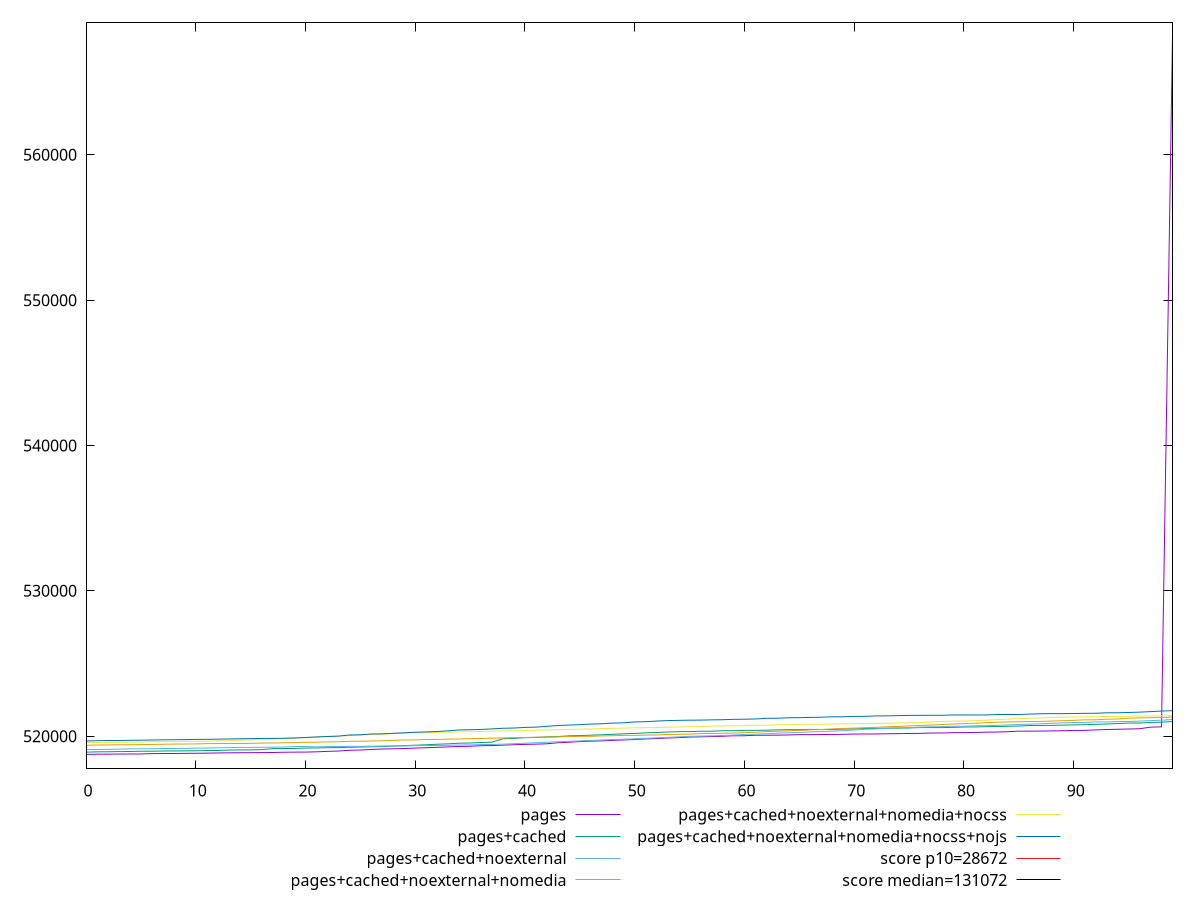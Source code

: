 reset

$pages <<EOF
0 518749.85381727194
1 518765.28665910155
2 518766.9918595981
3 518773.6317448014
4 518778.320829609
5 518781.92858647584
6 518803.475445298
7 518810.4542045314
8 518813.1967161313
9 518820.8350570686
10 518828.31382258696
11 518835.7908457092
12 518848.4104661313
13 518858.6950842645
14 518864.22660028713
15 518867.5128943979
16 518875.6716258535
17 518880.489704609
18 518899.21588132373
19 518905.58878092025
20 518909.06888116855
21 518927.68227257923
22 518958.4470132682
23 518982.2766243793
24 519033.5923126164
25 519051.1630271571
26 519088.38795600564
27 519121.56232037564
28 519136.6262230757
29 519154.83967993484
30 519186.3661397424
31 519209.7755595128
32 519236.1465719275
33 519266.97051776847
34 519295.4372137648
35 519313.113101257
36 519348.17476932035
37 519359.0862708722
38 519386.15923075733
39 519418.0890425202
40 519438.45446834265
41 519454.86946686846
42 519480.637685987
43 519552.95461033523
44 519584.7128049349
45 519633.9691628647
46 519662.08935878344
47 519680.7945964463
48 519717.51660265366
49 519744.01849619806
50 519777.74384652387
51 519813.64182945376
52 519841.8044776537
53 519876.730945298
54 519904.33423549036
55 519943.5537277313
56 519959.6578559125
57 519978.2648635165
58 519997.1741412167
59 520032.9797925202
60 520034.1829051832
61 520067.5034747052
62 520067.75558573875
63 520074.67030493484
64 520088.6025749535
65 520110.3256489758
66 520110.59886506834
67 520117.51917535695
68 520122.6117632682
69 520132.4653248759
70 520150.77637740533
71 520154.3916397424
72 520154.54969840165
73 520170.6892399907
74 520177.61782642774
75 520191.37541449413
76 520194.3954021571
77 520221.9258279795
78 520223.49580943515
79 520244.959156735
80 520247.1712354904
81 520262.21384970524
82 520280.0163527313
83 520287.2771984016
84 520314.3738633613
85 520348.5212261795
86 520349.1423850093
87 520353.8945286313
88 520365.7534885941
89 520379.9377015053
90 520397.1802277313
91 520401.6405117164
92 520435.8745688237
93 520461.21075845754
94 520479.0504021571
95 520495.2311443979
96 520516.25961491314
97 520625.69188826816
98 520645.8412029795
99 568125.7869299348
EOF

$pagesCached <<EOF
0 518902.62528705
1 518926.90992756834
2 518931.9823451273
3 518944.9173674348
4 518949.0154646571
5 518966.25664350565
6 518971.18519529793
7 518983.4695301832
8 518987.0421220128
9 518992.36553099786
10 519000.49154252023
11 519017.09078018315
12 519017.9327738982
13 519048.5700170314
14 519055.3031922719
15 519062.49175003887
16 519073.48357495345
17 519150.32536654256
18 519153.6955887648
19 519161.2522091869
20 519187.9400549349
21 519195.0191596835
22 519212.0180378647
23 519216.5034082868
24 519240.07815673505
25 519254.36862895725
26 519274.4353665426
27 519286.5343698014
28 519326.88961654255
29 519352.0305949721
30 519383.48735878343
31 519413.35505493486
32 519451.1160147424
33 519476.9770069833
34 519519.63923696463
35 519533.02321229054
36 519565.78181098704
37 519595.3323635941
38 519826.70828320924
39 519851.1093680944
40 519900.2723156425
41 519916.2809809125
42 519952.5990162943
43 519979.4417091869
44 520025.9372399131
45 520046.7857122906
46 520072.96968761645
47 520099.73163826816
48 520130.5516289572
49 520169.0555456239
50 520194.3970332093
51 520228.25994832406
52 520257.7397276537
53 520291.2895951273
54 520313.7766274054
55 520316.0511135941
56 520344.83550543146
57 520345.92630322784
58 520379.408829609
59 520380.1722216015
60 520402.86610117945
61 520406.10899782745
62 520416.944425357
63 520440.06229096843
64 520451.201500776
65 520451.33938811306
66 520470.32748091256
67 520472.2969158908
68 520472.4289469275
69 520495.21846849786
70 520501.185310987
71 520527.0576798573
72 520535.7822569833
73 520558.8250255277
74 520561.7343635941
75 520570.95952234644
76 520593.77269537555
77 520594.48563974246
78 520595.02846229053
79 520611.1764514278
80 520633.5723049349
81 520639.0888743793
82 520657.332147424
83 520671.34922765364
84 520686.31432029797
85 520700.28220313473
86 520732.099519398
87 520732.25536964624
88 520747.53682495345
89 520764.602752483
90 520781.7809529795
91 520794.9739869647
92 520814.9429036313
93 520843.50821229053
94 520874.666810987
95 520904.7323989758
96 520908.77175543143
97 520950.8937909684
98 520967.3718758535
99 521013.05215828685
EOF

$pagesCachedNoexternal <<EOF
0 519080.27285567974
1 519086.44766678306
2 519097.46856180177
3 519110.67681498296
4 519133.64492217574
5 519135.46370297956
6 519138.8704021571
7 519153.2741651537
8 519159.8984121276
9 519165.96903328685
10 519182.999502483
11 519186.7229114681
12 519203.7896220128
13 519214.31191367947
14 519232.15696686844
15 519235.2974869647
16 519237.7722161313
17 519253.5719399054
18 519254.49606335355
19 519270.1188882682
20 519270.1950695609
21 519271.94239587215
22 519286.63462496124
23 519296.90692209813
24 519301.9919636872
25 519304.6772639277
26 519313.9031868793
27 519329.6443511794
28 519331.6972170237
29 519332.12184726103
30 519352.41783271264
31 519359.3650386018
32 519362.5026705463
33 519377.0378387648
34 519397.1887925202
35 519404.19966899446
36 519429.93088826817
37 519433.94866604597
38 519458.5087122906
39 519484.1692662943
40 519522.43037895724
41 519552.17198696465
42 519587.1333789572
43 519618.9560425202
44 519649.35924162023
45 519676.91448836133
46 519705.4009776537
47 519739.1657216015
48 519776.1060918684
49 519798.2704036313
50 519822.2560549349
51 519857.39598696464
52 519889.173810987
53 519924.81289897586
54 519958.2740116388
55 519993.6696443204
56 520013.0329993793
57 520026.6723836127
58 520050.21678646805
59 520079.8132816574
60 520122.87439432036
61 520141.83970297955
62 520172.3999776537
63 520206.37031424587
64 520242.82919832406
65 520262.68807635014
66 520297.03862895723
67 520323.4181289572
68 520349.98455493484
69 520385.72728026076
70 520426.4464329609
71 520477.02488826815
72 520506.5756536313
73 520533.35726784606
74 520569.52046229056
75 520586.6853327126
76 520629.95659031655
77 520651.2240316574
78 520659.35919995344
79 520682.575445298
80 520690.5043327127
81 520721.061156735
82 520726.2935255277
83 520748.4982400683
84 520775.7132476723
85 520810.3334036313
86 520833.755426676
87 520861.69508729054
88 520887.5095362353
89 520921.139577902
90 520943.3293511794
91 520948.4622478275
92 520982.27171229053
93 520986.3223234017
94 521005.580077902
95 521014.87618598697
96 521041.0141706239
97 521075.7131459497
98 521101.7620888424
99 521148.86503320927
EOF

$pagesCachedNoexternalNomedia <<EOF
0 519379.4529268312
1 519392.71336049045
2 519402.73886114993
3 519411.8359490612
4 519413.45610036474
5 519423.7789506906
6 519435.82978786476
7 519448.55040355376
8 519460.99275853514
9 519465.5242571385
10 519472.00686499075
11 519491.88733639824
12 519499.19550698326
13 519508.2058928461
14 519508.2361096758
15 519508.9971066497
16 519528.0572886794
17 519535.7568989758
18 519548.51751784614
19 519563.7802416202
20 519581.25913190574
21 519593.358310987
22 519609.1349945687
23 519619.740801676
24 519650.3976627871
25 519657.7736674426
26 519673.1438665426
27 519686.23925543146
28 519717.6017647424
29 519744.16819072014
30 519745.56077250163
31 519777.82936654263
32 519779.52454872755
33 519803.1917554315
34 519813.9838649907
35 519834.7401938237
36 519843.1076073868
37 519868.10103320924
38 519881.50733410934
39 519905.16900543147
40 519911.57901008695
41 519933.62269987597
42 519941.1315207946
43 519953.6061165426
44 519973.5954267536
45 519993.52470297954
46 519996.4757647424
47 520021.88957340166
48 520035.4162554314
49 520057.4721845128
50 520060.3016274054
51 520074.1519638424
52 520085.94966604596
53 520115.9161551832
54 520127.7099407201
55 520141.97559186845
56 520182.1358665426
57 520184.1505594352
58 520202.88026784617
59 520218.8055086903
60 520247.0423680944
61 520279.3271814091
62 520320.2697863129
63 520342.8339776537
64 520372.41248075734
65 520403.75800543145
66 520440.92219072016
67 520463.9016967722
68 520501.64777405345
69 520537.0080487275
70 520560.77335738676
71 520588.432794072
72 520611.513570298
73 520651.4564220981
74 520675.44039137184
75 520708.9031860646
76 520740.56485738675
77 520770.5278049349
78 520804.070656735
79 520836.8331720981
80 520870.0963929237
81 520892.177416046
82 520935.0181860646
83 520962.598803383
84 520981.459406735
85 520993.55740813166
86 521012.87509342027
87 521017.23367209814
88 521044.13918451284
89 521068.33958729054
90 521093.1340812384
91 521129.15032658295
92 521130.9106104904
93 521169.2411628647
94 521187.1673758536
95 521237.5033990535
96 521261.3313650684
97 521275.57528320927
98 521286.54510420555
99 521323.54125698336
EOF

$pagesCachedNoexternalNomediaNocss <<EOF
0 519554.15875461674
1 519567.46610273124
2 519576.0297956239
3 519580.673719235
4 519590.13582887186
5 519602.43528712756
6 519621.57971155347
7 519622.45785812393
8 519624.01871457946
9 519644.59352568287
10 519653.59463671636
11 519664.5113417909
12 519674.4353094352
13 519690.953416046
14 519716.2315193979
15 519749.4767586903
16 519778.7526274054
17 519799.8210086903
18 519845.8772138424
19 519888.11674006836
20 519905.8809314091
21 519954.9414793607
22 519977.79476474243
23 520004.7686720981
24 520043.4122354128
25 520078.27098696464
26 520112.7492107387
27 520139.910044072
28 520180.7519314091
29 520213.4108094352
30 520237.8747153942
31 520250.8496998759
32 520273.420666046
33 520274.552260087
34 520301.7973789572
35 520305.6816582869
36 520337.0160471757
37 520356.75653631287
38 520365.93392209813
39 520373.09526784613
40 520397.2799993793
41 520423.98847920547
42 520428.35878181254
43 520452.59323386103
44 520468.4923156425
45 520482.343993172
46 520495.8709452204
47 520526.51901784615
48 520542.11215347616
49 520558.6709065798
50 520580.39863671636
51 520587.6153018312
52 520596.63381409063
53 520619.870827902
54 520639.2127554315
55 520653.2579947238
56 520668.8294205463
57 520689.54064432037
58 520705.4680718498
59 520713.9499698945
60 520723.10147765366
61 520756.4291905649
62 520757.63909807574
63 520788.68135257607
64 520794.00104872754
65 520819.84888982004
66 520822.3575332092
67 520824.4503696462
68 520844.0145549348
69 520855.287983861
70 520858.438303383
71 520882.17539432034
72 520886.44658255746
73 520887.8801967722
74 520918.41580183123
75 520919.8619314091
76 520944.1925085351
77 520978.53467520175
78 521020.2910332093
79 521037.90974006837
80 521046.7538218498
81 521071.3417847611
82 521100.5763325574
83 521138.2561058349
84 521178.80881564255
85 521208.08776474243
86 521234.5260238982
87 521257.8107107387
88 521292.0685918684
89 521311.91942535696
90 521325.8124345128
91 521328.2653064091
92 521342.3498680944
93 521356.1833912167
94 521361.6030502018
95 521370.9699036313
96 521394.82357184985
97 521397.54047617945
98 521401.5744977499
99 521414.67061506835
EOF

$pagesCachedNoexternalNomediaNocssNojs <<EOF
0 519672.01432945376
1 519692.5472515907
2 519709.42351000936
3 519709.5162762648
4 519719.11019072006
5 519727.4489267536
6 519740.94788508693
7 519752.7728064091
8 519759.1358966869
9 519769.36169293144
10 519780.48454325733
11 519787.4328411313
12 519800.0725485724
13 519810.59930951276
14 519824.1385918684
15 519837.09138434986
16 519850.2153519941
17 519853.8649854904
18 519860.2905903942
19 519877.3859314091
20 519913.5264716015
21 519949.1994205463
22 519981.0605332093
23 520008.7035378647
24 520084.7320734017
25 520099.8961382682
26 520154.65485738683
27 520165.0288912166
28 520201.6735718498
29 520235.35111049045
30 520273.70747455
31 520297.4524345128
32 520325.63137585355
33 520371.768502483
34 520434.6240225016
35 520446.0801011794
36 520470.23590657976
37 520504.40344987594
38 520548.93803010555
39 520564.3234345128
40 520606.6032138423
41 520625.86376784614
42 520688.0863373681
43 520736.025414339
44 520769.6705332092
45 520795.0489098386
46 520835.80303926143
47 520859.86806253885
48 520903.1092647424
49 520923.1914051831
50 520984.43440983864
51 520999.19020918687
52 521043.96802715707
53 521076.5062832092
54 521092.24967209814
55 521104.92721679085
56 521109.4727091869
57 521126.25220918684
58 521135.7866534761
59 521163.1921351645
60 521170.63580943516
61 521187.3688418684
62 521234.5031752017
63 521236.65271539416
64 521270.5745625388
65 521278.405156735
66 521294.9387478275
67 521306.5676660459
68 521339.13224456867
69 521341.2303403166
70 521365.1672816574
71 521368.8322445686
72 521398.12532169465
73 521401.3687077126
74 521420.1453836127
75 521432.3022230757
76 521437.69534489454
77 521440.19083721295
78 521443.18184962764
79 521461.0023157201
80 521462.24157340167
81 521464.58070918685
82 521465.1426243793
83 521494.45113671635
84 521506.70139432035
85 521506.81576776854
86 521523.75190215703
87 521548.4506797797
88 521554.8036243793
89 521555.4674837834
90 521562.27796384244
91 521577.3136984017
92 521580.2817508535
93 521611.72731711675
94 521613.9823744569
95 521635.17436654255
96 521656.6953604904
97 521694.12449480145
98 521731.1379468498
99 521760.05728320923
EOF

set key outside below
set xrange [0:99]
set yrange [517762.33515501866:569113.305592188]
set trange [517762.33515501866:569113.305592188]
set terminal svg size 640, 600 enhanced background rgb 'white'
set output "reprap/uses-long-cache-ttl/comparison/sorted/all_raw.svg"

plot $pages title "pages" with line, \
     $pagesCached title "pages+cached" with line, \
     $pagesCachedNoexternal title "pages+cached+noexternal" with line, \
     $pagesCachedNoexternalNomedia title "pages+cached+noexternal+nomedia" with line, \
     $pagesCachedNoexternalNomediaNocss title "pages+cached+noexternal+nomedia+nocss" with line, \
     $pagesCachedNoexternalNomediaNocssNojs title "pages+cached+noexternal+nomedia+nocss+nojs" with line, \
     28672 title "score p10=28672", \
     131072 title "score median=131072"

reset

